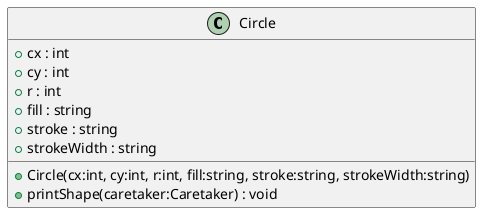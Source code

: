 @startuml
class Circle {
    + cx : int
    + cy : int
    + r : int
    + fill : string
    + stroke : string
    + strokeWidth : string
    + Circle(cx:int, cy:int, r:int, fill:string, stroke:string, strokeWidth:string)
    + printShape(caretaker:Caretaker) : void
}
@enduml
